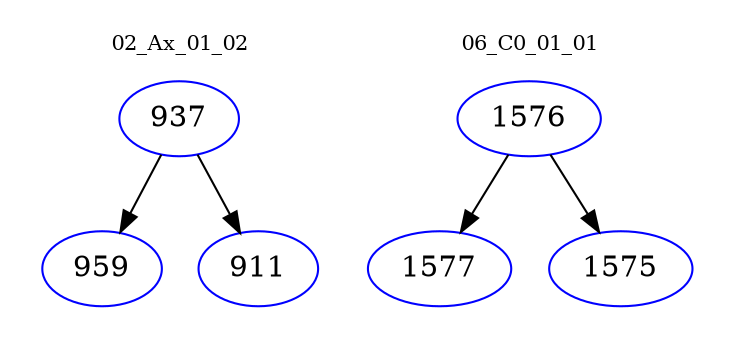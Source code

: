 digraph{
subgraph cluster_0 {
color = white
label = "02_Ax_01_02";
fontsize=10;
T0_937 [label="937", color="blue"]
T0_937 -> T0_959 [color="black"]
T0_959 [label="959", color="blue"]
T0_937 -> T0_911 [color="black"]
T0_911 [label="911", color="blue"]
}
subgraph cluster_1 {
color = white
label = "06_C0_01_01";
fontsize=10;
T1_1576 [label="1576", color="blue"]
T1_1576 -> T1_1577 [color="black"]
T1_1577 [label="1577", color="blue"]
T1_1576 -> T1_1575 [color="black"]
T1_1575 [label="1575", color="blue"]
}
}
